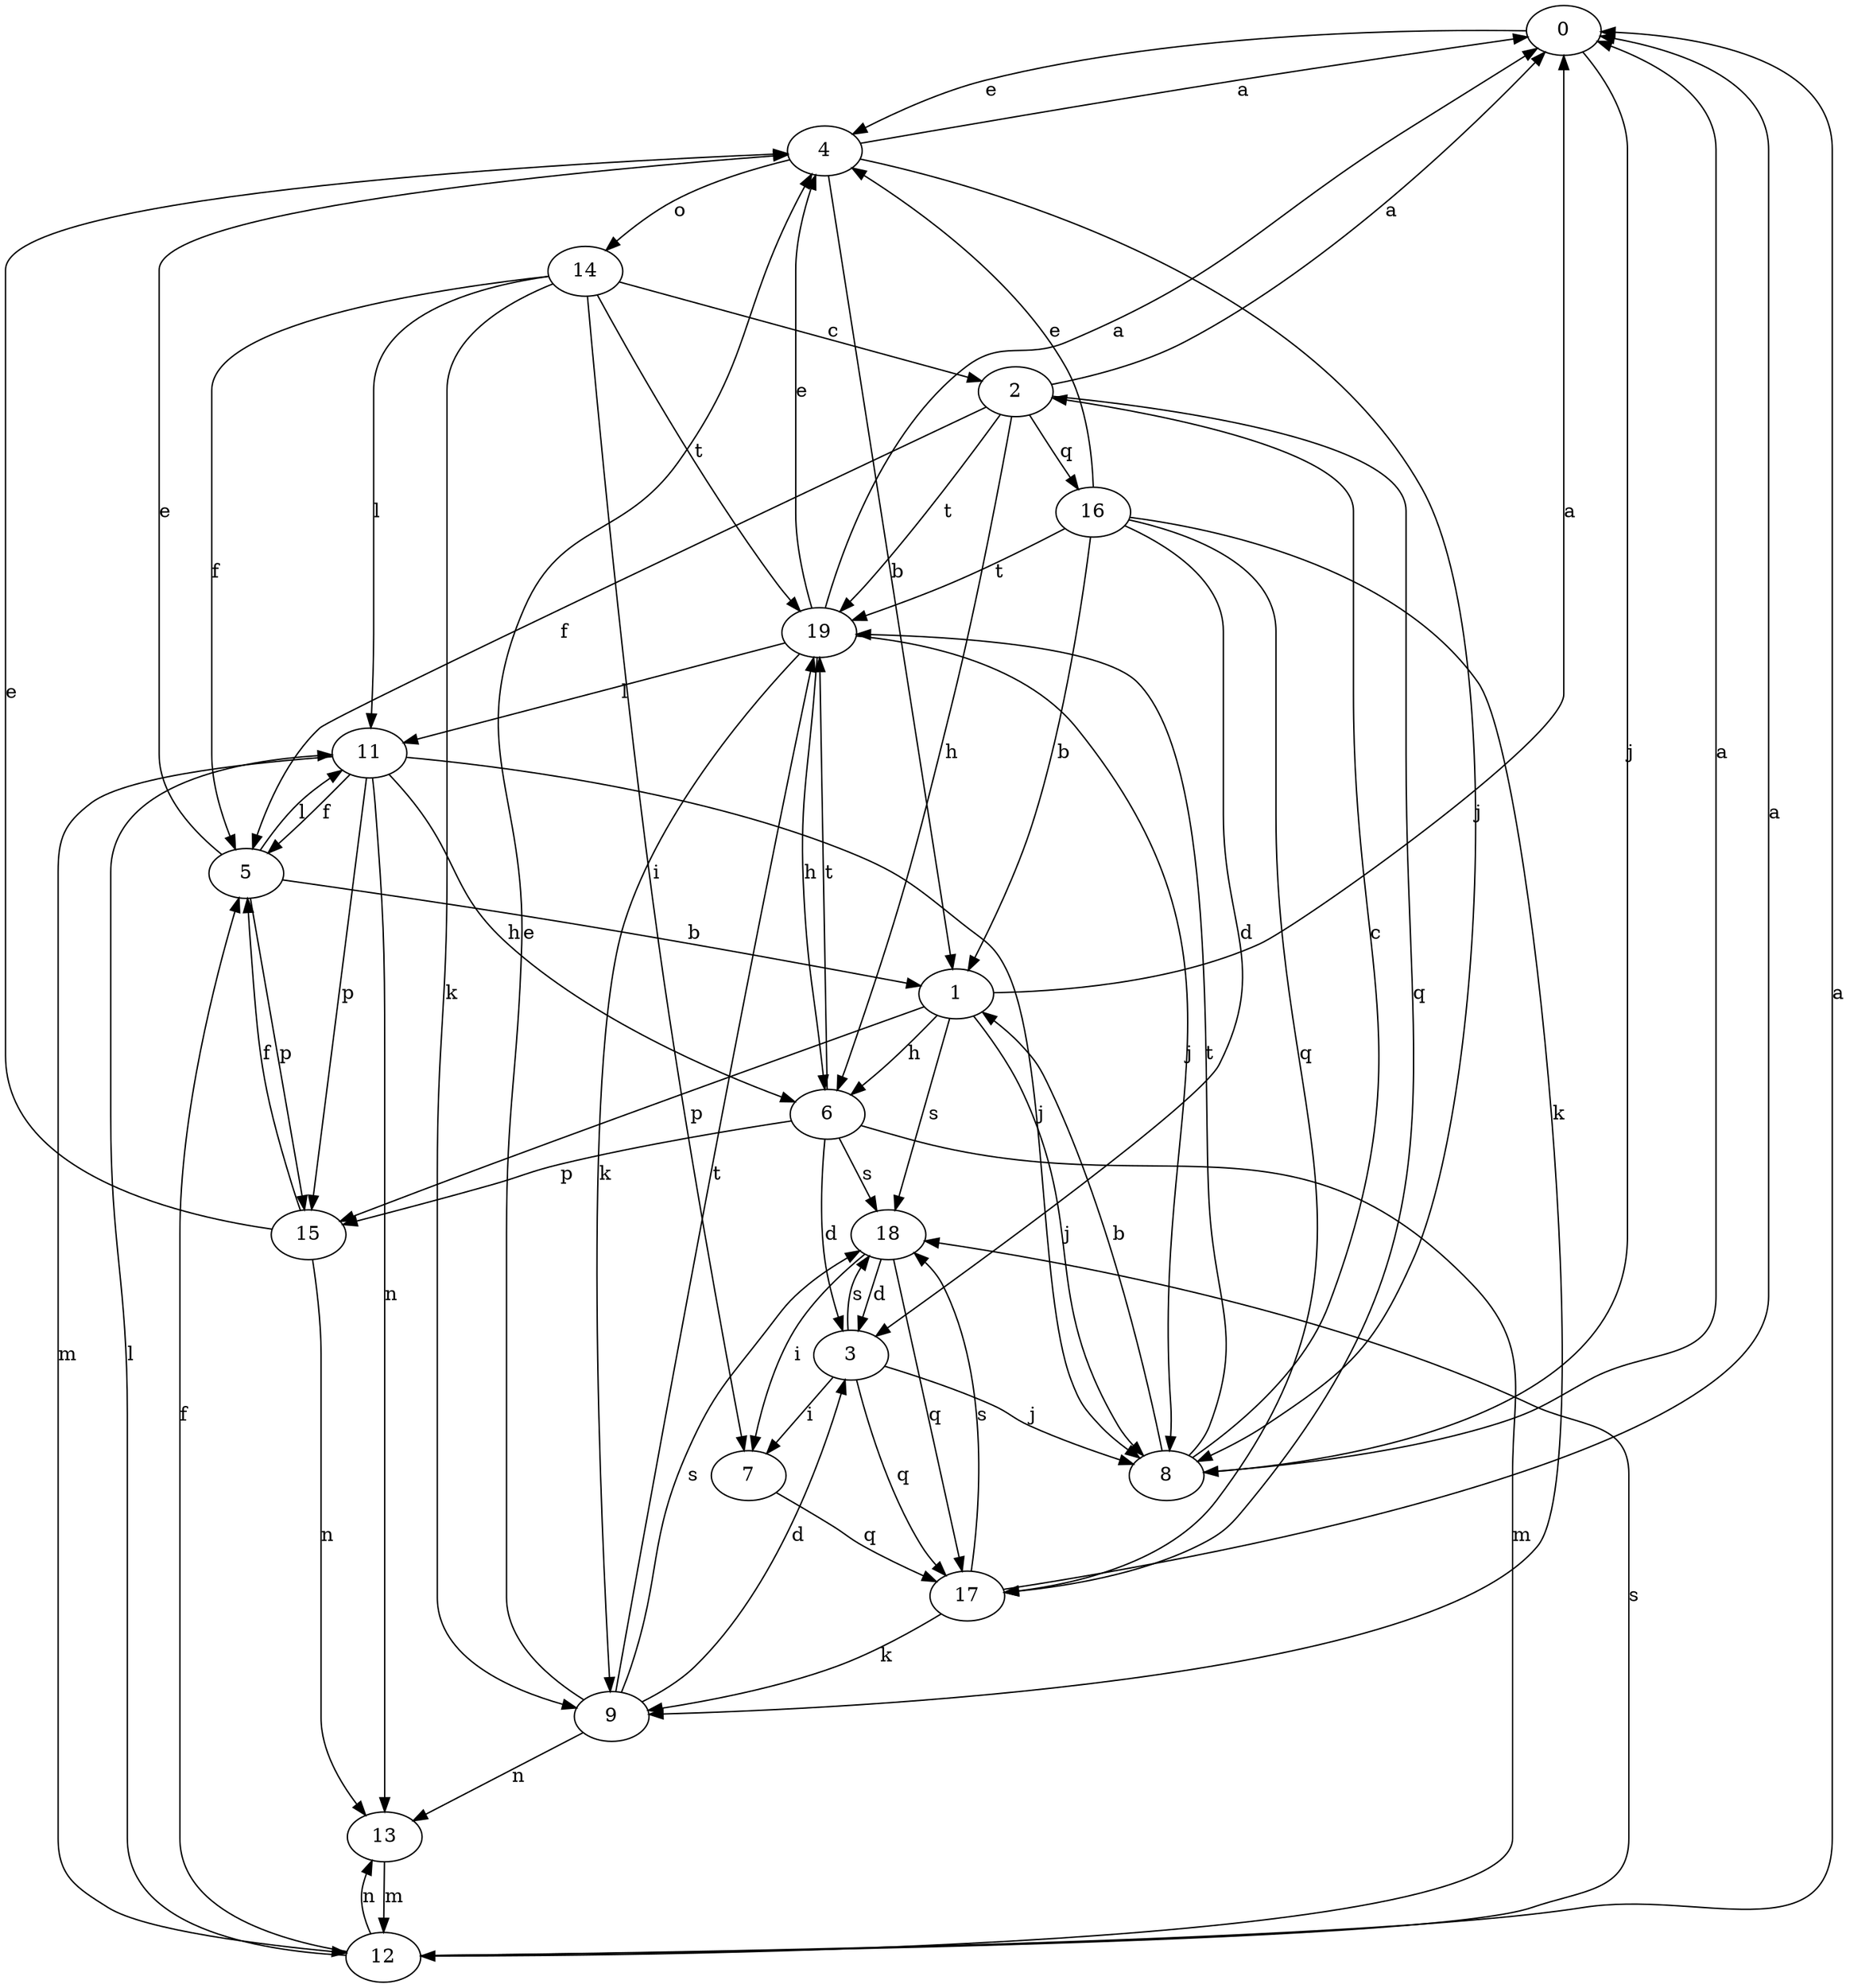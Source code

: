 strict digraph  {
0;
1;
2;
3;
4;
5;
6;
7;
8;
9;
11;
12;
13;
14;
15;
16;
17;
18;
19;
0 -> 4  [label=e];
0 -> 8  [label=j];
1 -> 0  [label=a];
1 -> 6  [label=h];
1 -> 8  [label=j];
1 -> 15  [label=p];
1 -> 18  [label=s];
2 -> 0  [label=a];
2 -> 5  [label=f];
2 -> 6  [label=h];
2 -> 16  [label=q];
2 -> 17  [label=q];
2 -> 19  [label=t];
3 -> 7  [label=i];
3 -> 8  [label=j];
3 -> 17  [label=q];
3 -> 18  [label=s];
4 -> 0  [label=a];
4 -> 1  [label=b];
4 -> 8  [label=j];
4 -> 14  [label=o];
5 -> 1  [label=b];
5 -> 4  [label=e];
5 -> 11  [label=l];
5 -> 15  [label=p];
6 -> 3  [label=d];
6 -> 12  [label=m];
6 -> 15  [label=p];
6 -> 18  [label=s];
6 -> 19  [label=t];
7 -> 17  [label=q];
8 -> 0  [label=a];
8 -> 1  [label=b];
8 -> 2  [label=c];
8 -> 19  [label=t];
9 -> 3  [label=d];
9 -> 4  [label=e];
9 -> 13  [label=n];
9 -> 18  [label=s];
9 -> 19  [label=t];
11 -> 5  [label=f];
11 -> 6  [label=h];
11 -> 8  [label=j];
11 -> 12  [label=m];
11 -> 13  [label=n];
11 -> 15  [label=p];
12 -> 0  [label=a];
12 -> 5  [label=f];
12 -> 11  [label=l];
12 -> 13  [label=n];
12 -> 18  [label=s];
13 -> 12  [label=m];
14 -> 2  [label=c];
14 -> 5  [label=f];
14 -> 7  [label=i];
14 -> 9  [label=k];
14 -> 11  [label=l];
14 -> 19  [label=t];
15 -> 4  [label=e];
15 -> 5  [label=f];
15 -> 13  [label=n];
16 -> 1  [label=b];
16 -> 3  [label=d];
16 -> 4  [label=e];
16 -> 9  [label=k];
16 -> 17  [label=q];
16 -> 19  [label=t];
17 -> 0  [label=a];
17 -> 9  [label=k];
17 -> 18  [label=s];
18 -> 3  [label=d];
18 -> 7  [label=i];
18 -> 17  [label=q];
19 -> 0  [label=a];
19 -> 4  [label=e];
19 -> 6  [label=h];
19 -> 8  [label=j];
19 -> 9  [label=k];
19 -> 11  [label=l];
}
